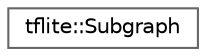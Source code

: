 digraph "Graphical Class Hierarchy"
{
 // LATEX_PDF_SIZE
  bgcolor="transparent";
  edge [fontname=Helvetica,fontsize=10,labelfontname=Helvetica,labelfontsize=10];
  node [fontname=Helvetica,fontsize=10,shape=box,height=0.2,width=0.4];
  rankdir="LR";
  Node0 [id="Node000000",label="tflite::Subgraph",height=0.2,width=0.4,color="grey40", fillcolor="white", style="filled",URL="$structtflite_1_1_subgraph.html",tooltip=" "];
}
